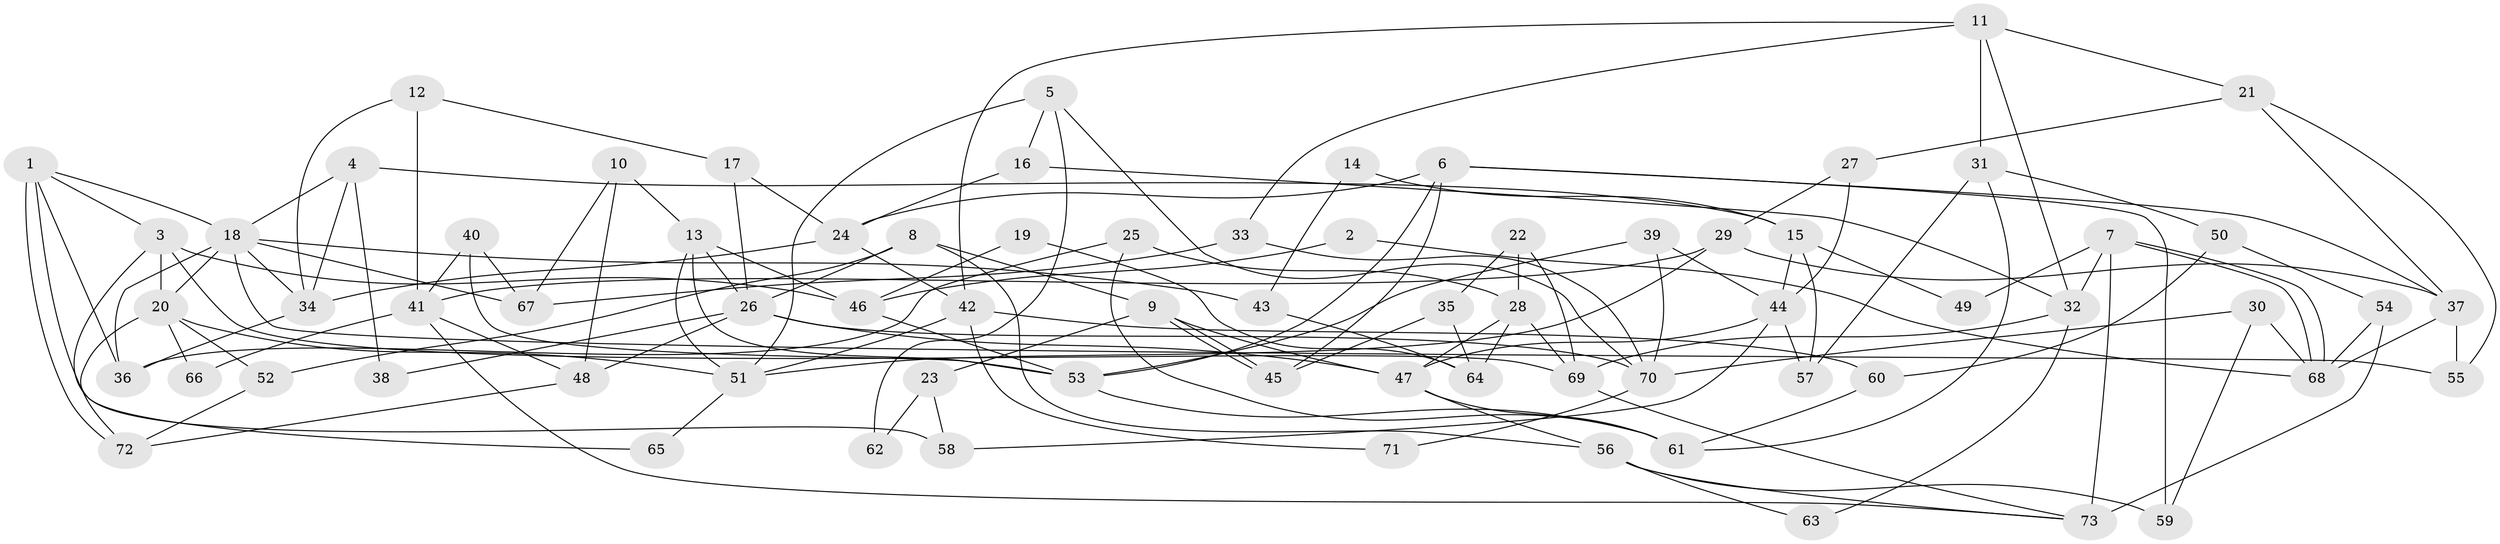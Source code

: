 // coarse degree distribution, {5: 0.24444444444444444, 2: 0.08888888888888889, 8: 0.08888888888888889, 4: 0.13333333333333333, 3: 0.2222222222222222, 10: 0.022222222222222223, 6: 0.08888888888888889, 7: 0.1111111111111111}
// Generated by graph-tools (version 1.1) at 2025/24/03/03/25 07:24:01]
// undirected, 73 vertices, 146 edges
graph export_dot {
graph [start="1"]
  node [color=gray90,style=filled];
  1;
  2;
  3;
  4;
  5;
  6;
  7;
  8;
  9;
  10;
  11;
  12;
  13;
  14;
  15;
  16;
  17;
  18;
  19;
  20;
  21;
  22;
  23;
  24;
  25;
  26;
  27;
  28;
  29;
  30;
  31;
  32;
  33;
  34;
  35;
  36;
  37;
  38;
  39;
  40;
  41;
  42;
  43;
  44;
  45;
  46;
  47;
  48;
  49;
  50;
  51;
  52;
  53;
  54;
  55;
  56;
  57;
  58;
  59;
  60;
  61;
  62;
  63;
  64;
  65;
  66;
  67;
  68;
  69;
  70;
  71;
  72;
  73;
  1 -- 72;
  1 -- 72;
  1 -- 18;
  1 -- 3;
  1 -- 36;
  2 -- 68;
  2 -- 46;
  3 -- 20;
  3 -- 46;
  3 -- 58;
  3 -- 69;
  4 -- 18;
  4 -- 34;
  4 -- 15;
  4 -- 38;
  5 -- 51;
  5 -- 70;
  5 -- 16;
  5 -- 62;
  6 -- 37;
  6 -- 24;
  6 -- 45;
  6 -- 53;
  6 -- 59;
  7 -- 73;
  7 -- 68;
  7 -- 68;
  7 -- 32;
  7 -- 49;
  8 -- 9;
  8 -- 26;
  8 -- 52;
  8 -- 56;
  9 -- 45;
  9 -- 45;
  9 -- 47;
  9 -- 23;
  10 -- 48;
  10 -- 67;
  10 -- 13;
  11 -- 32;
  11 -- 42;
  11 -- 21;
  11 -- 31;
  11 -- 33;
  12 -- 17;
  12 -- 41;
  12 -- 34;
  13 -- 53;
  13 -- 26;
  13 -- 46;
  13 -- 51;
  14 -- 15;
  14 -- 43;
  15 -- 57;
  15 -- 44;
  15 -- 49;
  16 -- 32;
  16 -- 24;
  17 -- 24;
  17 -- 26;
  18 -- 34;
  18 -- 55;
  18 -- 20;
  18 -- 36;
  18 -- 43;
  18 -- 67;
  19 -- 46;
  19 -- 64;
  20 -- 51;
  20 -- 52;
  20 -- 65;
  20 -- 66;
  21 -- 27;
  21 -- 37;
  21 -- 55;
  22 -- 69;
  22 -- 28;
  22 -- 35;
  23 -- 58;
  23 -- 62;
  24 -- 34;
  24 -- 42;
  25 -- 61;
  25 -- 36;
  25 -- 28;
  26 -- 47;
  26 -- 38;
  26 -- 48;
  26 -- 70;
  27 -- 29;
  27 -- 44;
  28 -- 47;
  28 -- 64;
  28 -- 69;
  29 -- 51;
  29 -- 37;
  29 -- 41;
  30 -- 70;
  30 -- 59;
  30 -- 68;
  31 -- 61;
  31 -- 50;
  31 -- 57;
  32 -- 69;
  32 -- 63;
  33 -- 67;
  33 -- 70;
  34 -- 36;
  35 -- 45;
  35 -- 64;
  37 -- 68;
  37 -- 55;
  39 -- 70;
  39 -- 53;
  39 -- 44;
  40 -- 53;
  40 -- 41;
  40 -- 67;
  41 -- 48;
  41 -- 66;
  41 -- 73;
  42 -- 60;
  42 -- 51;
  42 -- 71;
  43 -- 64;
  44 -- 47;
  44 -- 57;
  44 -- 58;
  46 -- 53;
  47 -- 56;
  47 -- 61;
  48 -- 72;
  50 -- 54;
  50 -- 60;
  51 -- 65;
  52 -- 72;
  53 -- 61;
  54 -- 68;
  54 -- 73;
  56 -- 73;
  56 -- 59;
  56 -- 63;
  60 -- 61;
  69 -- 73;
  70 -- 71;
}
